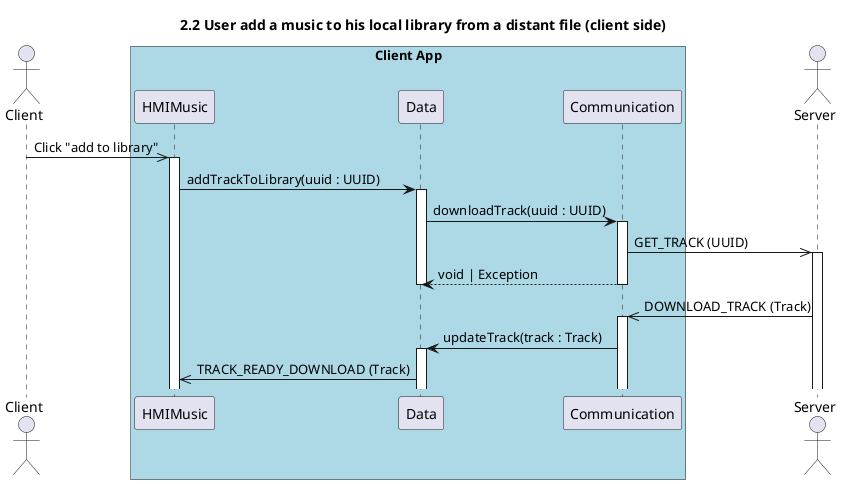 @startuml 2.2 User add a music to his local library from a distant file (client side)
title 2.2 User add a music to his local library from a distant file (client side)

actor Client
box "Client App" #LightBlue
    participant HMIMusic
    participant Data
    participant Communication
end box

actor Server 

Client ->> HMIMusic++: Click "add to library"

HMIMusic -> Data++: addTrackToLibrary(uuid : UUID)
Data -> Communication++: downloadTrack(uuid : UUID)
Communication ->> Server++: GET_TRACK (UUID)
Communication --> Data: void | Exception
deactivate Data
deactivate Communication

Server ->> Communication++: DOWNLOAD_TRACK (Track) 
Communication -> Data++: updateTrack(track : Track)
Data->>HMIMusic: TRACK_READY_DOWNLOAD (Track) 

@enduml